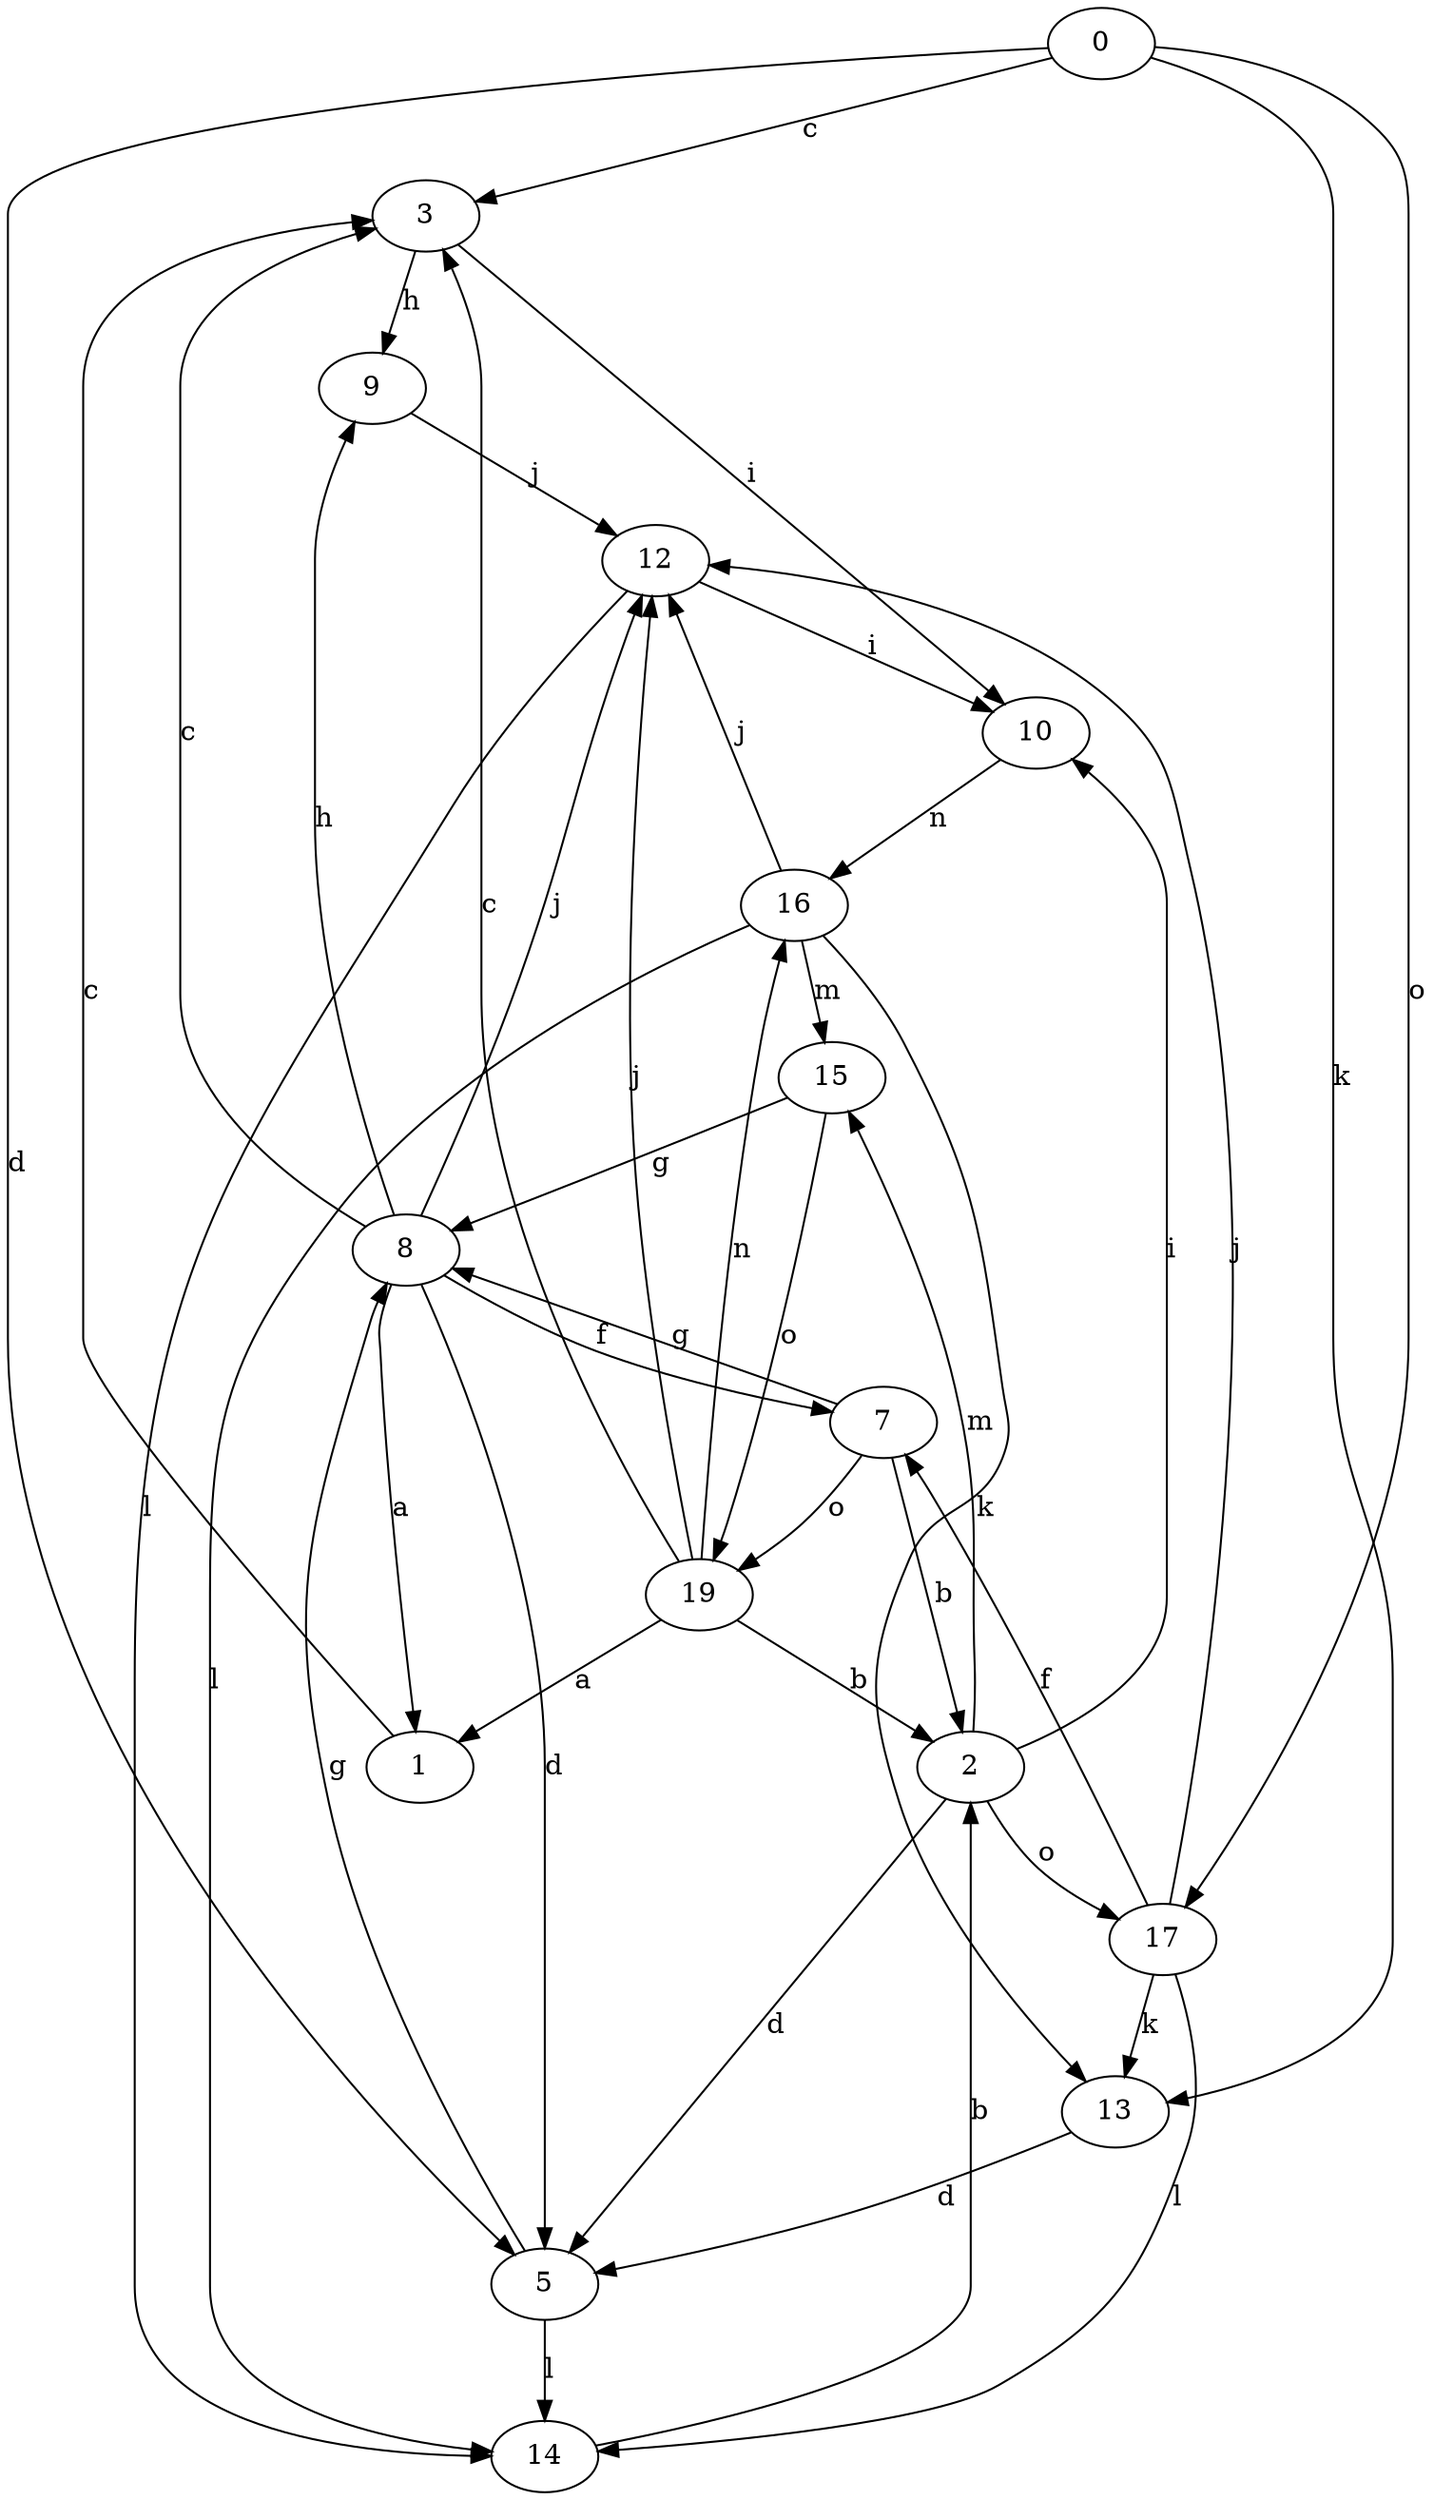 strict digraph  {
0;
1;
2;
3;
5;
7;
8;
9;
10;
12;
13;
14;
15;
16;
17;
19;
0 -> 3  [label=c];
0 -> 5  [label=d];
0 -> 13  [label=k];
0 -> 17  [label=o];
1 -> 3  [label=c];
2 -> 5  [label=d];
2 -> 10  [label=i];
2 -> 15  [label=m];
2 -> 17  [label=o];
3 -> 9  [label=h];
3 -> 10  [label=i];
5 -> 8  [label=g];
5 -> 14  [label=l];
7 -> 2  [label=b];
7 -> 8  [label=g];
7 -> 19  [label=o];
8 -> 1  [label=a];
8 -> 3  [label=c];
8 -> 5  [label=d];
8 -> 7  [label=f];
8 -> 9  [label=h];
8 -> 12  [label=j];
9 -> 12  [label=j];
10 -> 16  [label=n];
12 -> 10  [label=i];
12 -> 14  [label=l];
13 -> 5  [label=d];
14 -> 2  [label=b];
15 -> 8  [label=g];
15 -> 19  [label=o];
16 -> 12  [label=j];
16 -> 13  [label=k];
16 -> 14  [label=l];
16 -> 15  [label=m];
17 -> 7  [label=f];
17 -> 12  [label=j];
17 -> 13  [label=k];
17 -> 14  [label=l];
19 -> 1  [label=a];
19 -> 2  [label=b];
19 -> 3  [label=c];
19 -> 12  [label=j];
19 -> 16  [label=n];
}
